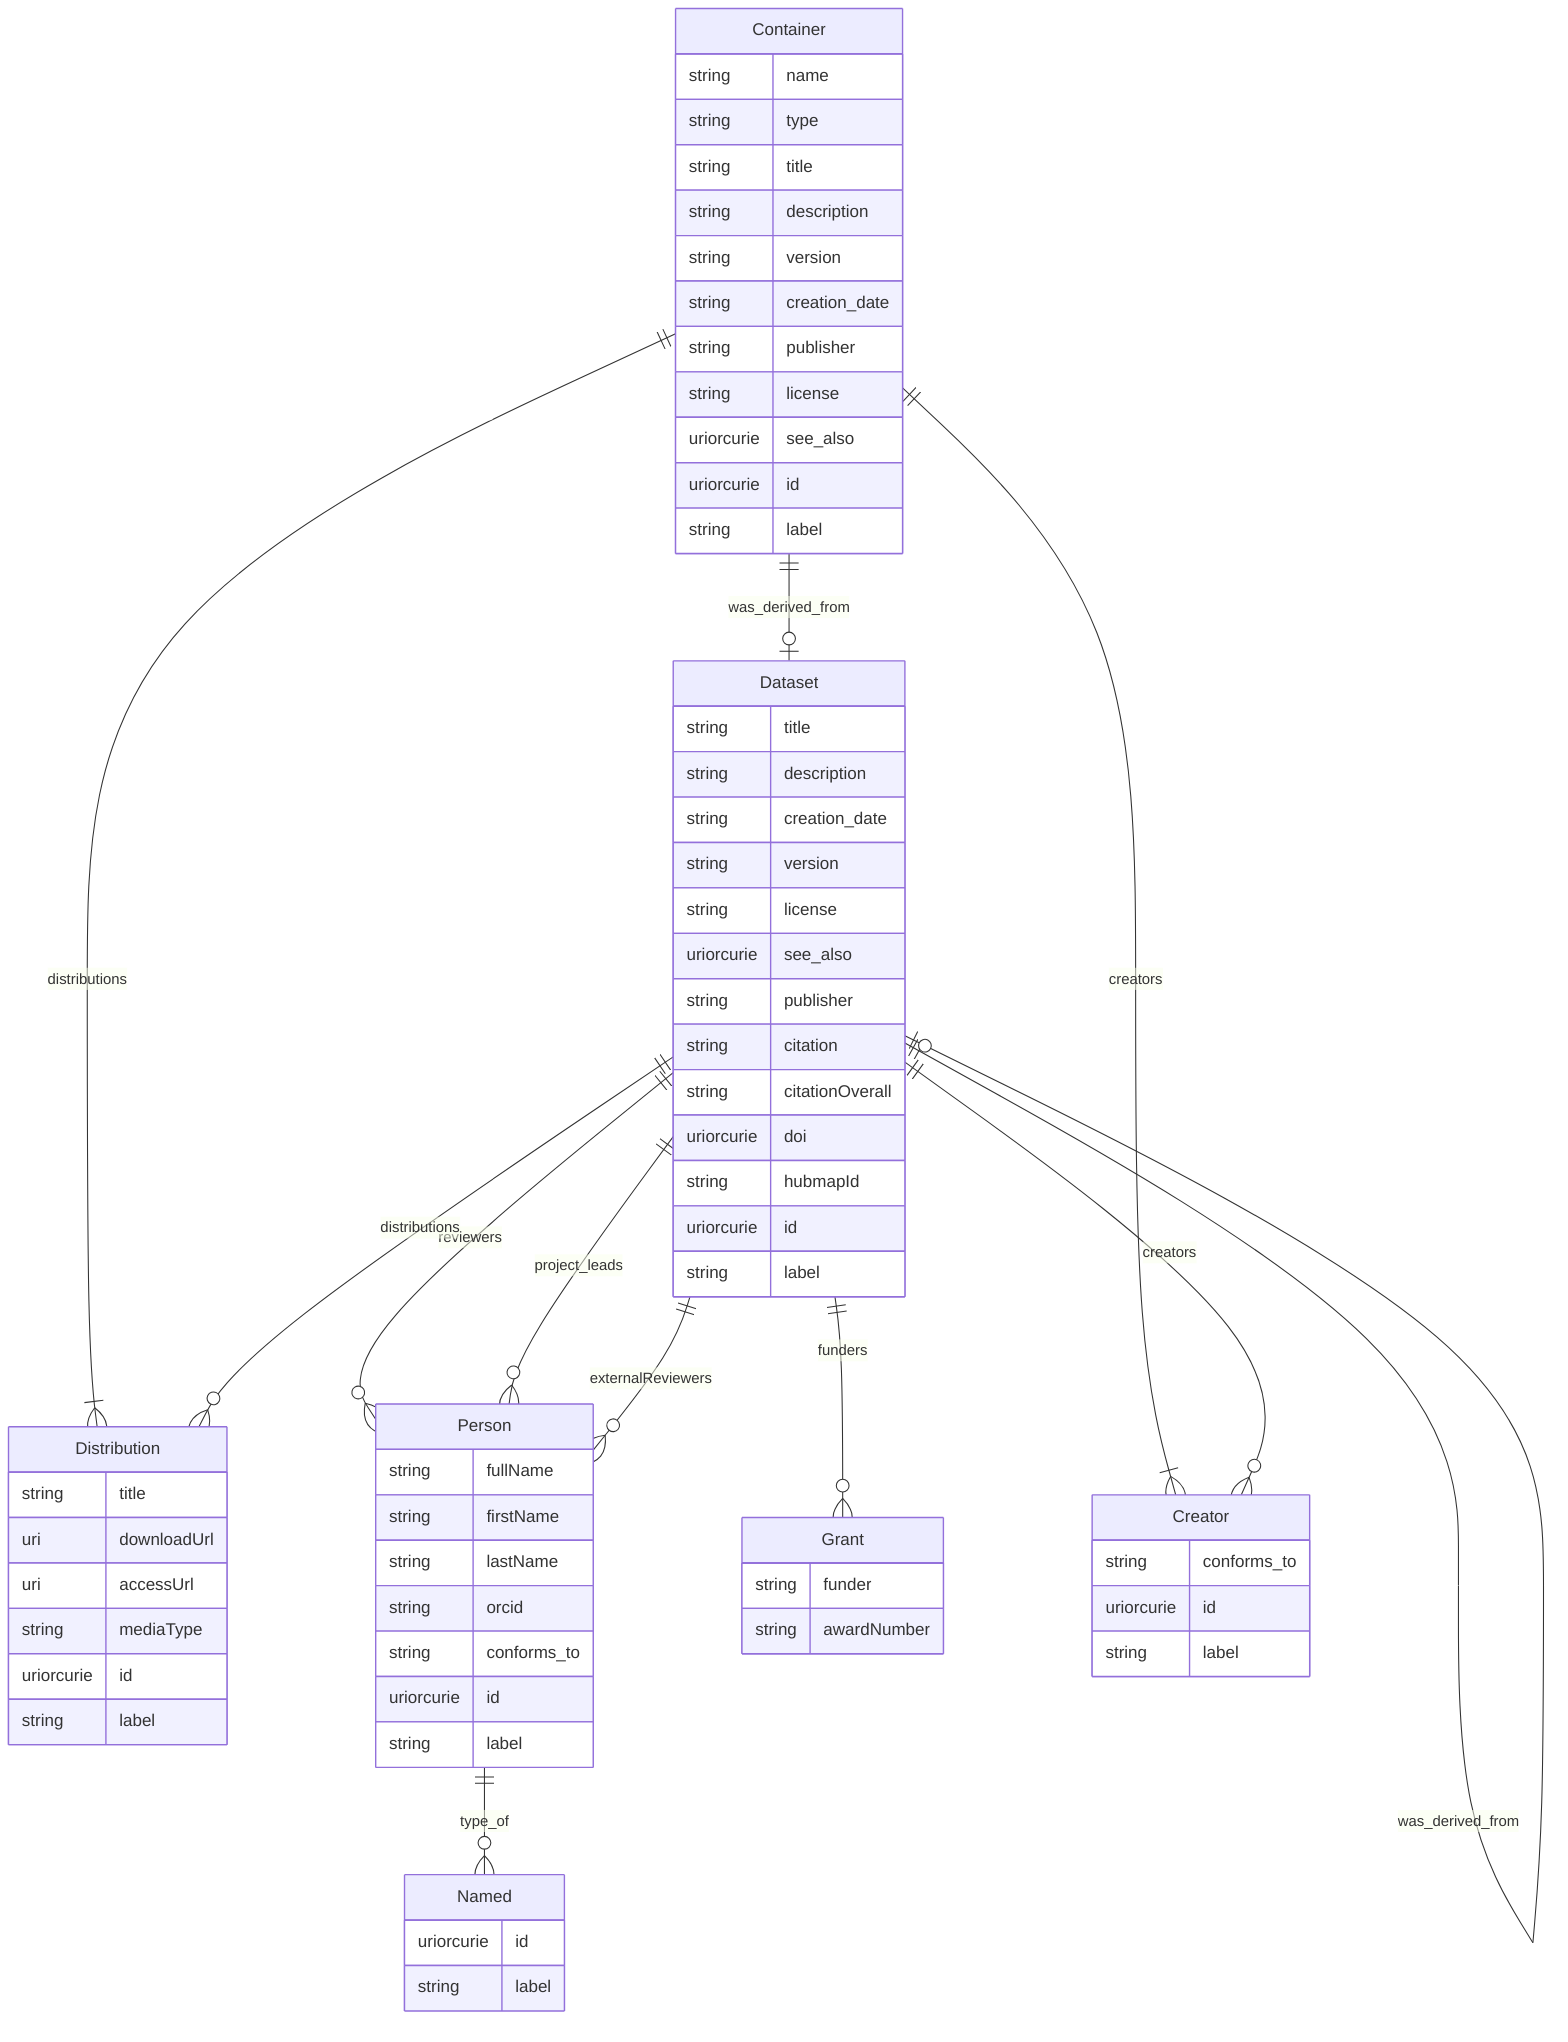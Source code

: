 erDiagram
Container {
    string name  
    string type  
    string title  
    string description  
    string version  
    string creation_date  
    string publisher  
    string license  
    uriorcurie see_also  
    uriorcurie id  
    string label  
}
Dataset {
    string title  
    string description  
    string creation_date  
    string version  
    string license  
    uriorcurie see_also  
    string publisher  
    string citation  
    string citationOverall  
    uriorcurie doi  
    string hubmapId  
    uriorcurie id  
    string label  
}
Distribution {
    string title  
    uri downloadUrl  
    uri accessUrl  
    string mediaType  
    uriorcurie id  
    string label  
}
Person {
    string fullName  
    string firstName  
    string lastName  
    string orcid  
    string conforms_to  
    uriorcurie id  
    string label  
}
Named {
    uriorcurie id  
    string label  
}
Grant {
    string funder  
    string awardNumber  
}
Creator {
    string conforms_to  
    uriorcurie id  
    string label  
}

Container ||--}| Creator : "creators"
Container ||--}| Distribution : "distributions"
Container ||--|o Dataset : "was_derived_from"
Dataset ||--}o Creator : "creators"
Dataset ||--}o Person : "reviewers"
Dataset ||--}o Grant : "funders"
Dataset ||--}o Person : "project_leads"
Dataset ||--}o Person : "externalReviewers"
Dataset ||--}o Distribution : "distributions"
Dataset ||--|o Dataset : "was_derived_from"
Person ||--}o Named : "type_of"